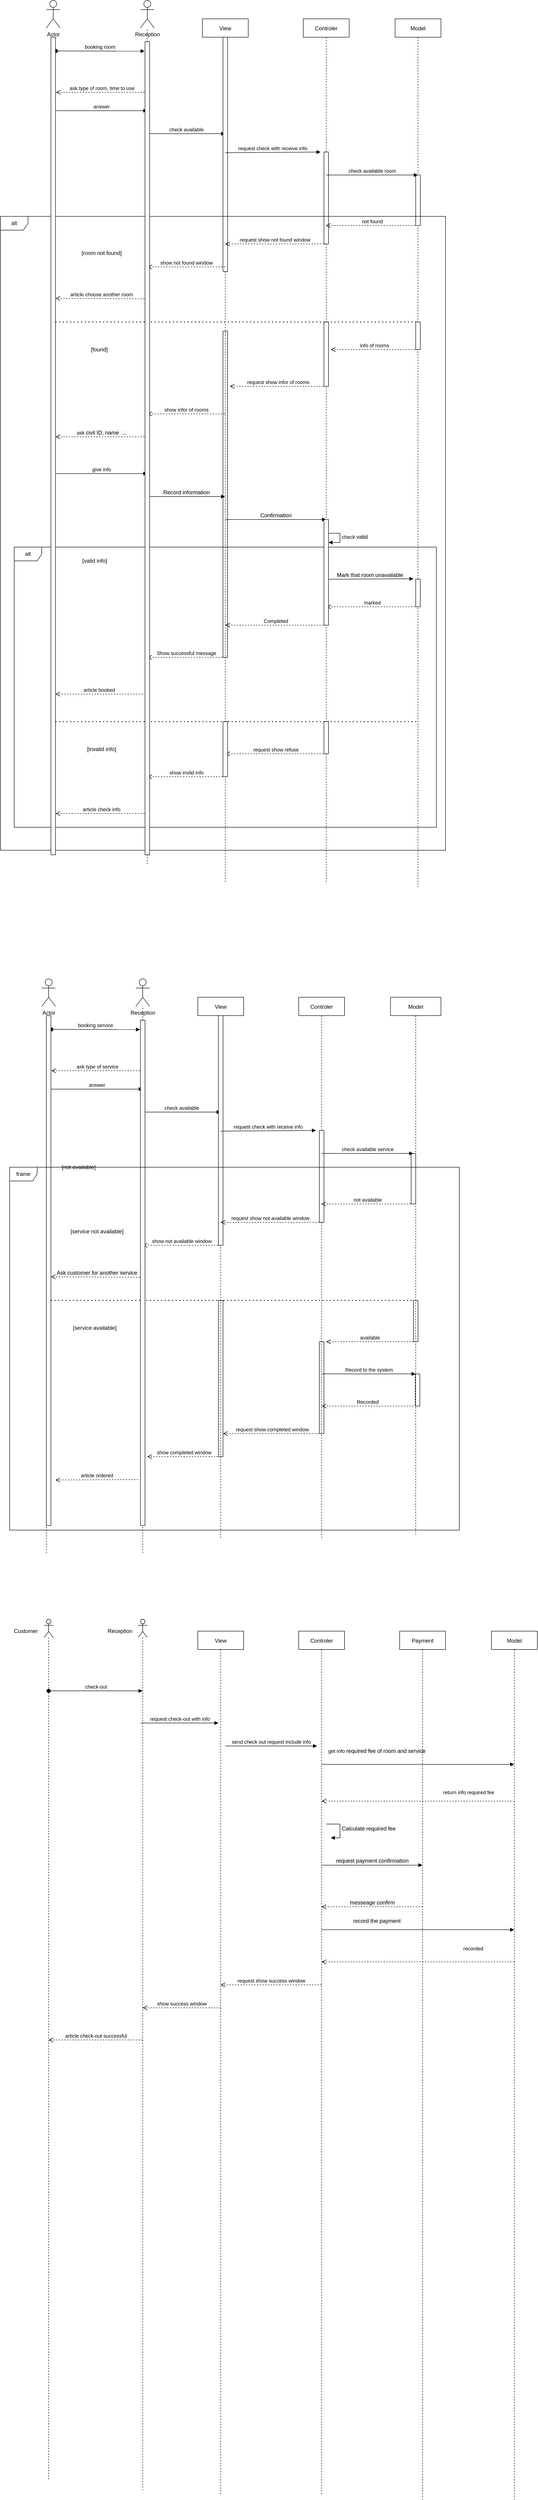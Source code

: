 <mxfile version="14.6.5" type="github">
  <diagram id="kgpKYQtTHZ0yAKxKKP6v" name="Page-1">
    <mxGraphModel dx="1389" dy="323" grid="1" gridSize="10" guides="1" tooltips="1" connect="1" arrows="1" fold="1" page="1" pageScale="1" pageWidth="850" pageHeight="1100" math="0" shadow="0">
      <root>
        <mxCell id="0" />
        <mxCell id="1" parent="0" />
        <mxCell id="3nuBFxr9cyL0pnOWT2aG-1" value="View" style="shape=umlLifeline;perimeter=lifelinePerimeter;container=1;collapsible=0;recursiveResize=0;rounded=0;shadow=0;strokeWidth=1;" parent="1" vertex="1">
          <mxGeometry x="120" y="80" width="100" height="1880" as="geometry" />
        </mxCell>
        <mxCell id="XMhn7jzWNxRffur_yB8t-52" value="check&amp;nbsp;available" style="html=1;verticalAlign=bottom;endArrow=block;" edge="1" parent="3nuBFxr9cyL0pnOWT2aG-1">
          <mxGeometry width="80" relative="1" as="geometry">
            <mxPoint x="-120" y="250" as="sourcePoint" />
            <mxPoint x="49.5" y="250.0" as="targetPoint" />
          </mxGeometry>
        </mxCell>
        <mxCell id="XMhn7jzWNxRffur_yB8t-68" value="request show infor of rooms" style="html=1;verticalAlign=bottom;endArrow=open;dashed=1;endSize=8;" edge="1" parent="3nuBFxr9cyL0pnOWT2aG-1" source="3nuBFxr9cyL0pnOWT2aG-5">
          <mxGeometry relative="1" as="geometry">
            <mxPoint x="250" y="800" as="sourcePoint" />
            <mxPoint x="60" y="800" as="targetPoint" />
          </mxGeometry>
        </mxCell>
        <mxCell id="XMhn7jzWNxRffur_yB8t-108" value="" style="html=1;points=[];perimeter=orthogonalPerimeter;" vertex="1" parent="3nuBFxr9cyL0pnOWT2aG-1">
          <mxGeometry x="45" y="40" width="10" height="510" as="geometry" />
        </mxCell>
        <mxCell id="3nuBFxr9cyL0pnOWT2aG-5" value="Controler" style="shape=umlLifeline;perimeter=lifelinePerimeter;container=1;collapsible=0;recursiveResize=0;rounded=0;shadow=0;strokeWidth=1;" parent="1" vertex="1">
          <mxGeometry x="340" y="80" width="100" height="1880" as="geometry" />
        </mxCell>
        <mxCell id="XMhn7jzWNxRffur_yB8t-75" value="&lt;div style=&quot;text-align: center&quot;&gt;check &lt;span style=&quot;font-size: 12px ; background-color: rgb(248 , 249 , 250)&quot;&gt;valid&lt;/span&gt;&lt;/div&gt;" style="edgeStyle=orthogonalEdgeStyle;html=1;align=left;spacingLeft=2;endArrow=block;rounded=0;entryX=1;entryY=0;" edge="1" parent="3nuBFxr9cyL0pnOWT2aG-5">
          <mxGeometry relative="1" as="geometry">
            <mxPoint x="50" y="1120" as="sourcePoint" />
            <Array as="points">
              <mxPoint x="80" y="1120" />
            </Array>
            <mxPoint x="55" y="1140" as="targetPoint" />
          </mxGeometry>
        </mxCell>
        <mxCell id="XMhn7jzWNxRffur_yB8t-76" value="&lt;span style=&quot;font-size: 12px ; background-color: rgb(248 , 249 , 250)&quot;&gt;Mark that room unavailable&lt;/span&gt;" style="html=1;verticalAlign=bottom;endArrow=block;" edge="1" parent="3nuBFxr9cyL0pnOWT2aG-5">
          <mxGeometry width="80" relative="1" as="geometry">
            <mxPoint x="50" y="1220" as="sourcePoint" />
            <mxPoint x="240" y="1219" as="targetPoint" />
          </mxGeometry>
        </mxCell>
        <mxCell id="XMhn7jzWNxRffur_yB8t-109" value="" style="html=1;points=[];perimeter=orthogonalPerimeter;" vertex="1" parent="3nuBFxr9cyL0pnOWT2aG-5">
          <mxGeometry x="45" y="290" width="10" height="200" as="geometry" />
        </mxCell>
        <mxCell id="XMhn7jzWNxRffur_yB8t-5" value="Model" style="shape=umlLifeline;perimeter=lifelinePerimeter;container=1;collapsible=0;recursiveResize=0;rounded=0;shadow=0;strokeWidth=1;" vertex="1" parent="1">
          <mxGeometry x="540" y="80" width="100" height="1890" as="geometry" />
        </mxCell>
        <mxCell id="XMhn7jzWNxRffur_yB8t-88" value="" style="endArrow=none;dashed=1;html=1;dashPattern=1 3;strokeWidth=2;" edge="1" parent="XMhn7jzWNxRffur_yB8t-5">
          <mxGeometry width="50" height="50" relative="1" as="geometry">
            <mxPoint x="-740" y="660" as="sourcePoint" />
            <mxPoint x="50" y="660" as="targetPoint" />
          </mxGeometry>
        </mxCell>
        <mxCell id="XMhn7jzWNxRffur_yB8t-110" value="" style="html=1;points=[];perimeter=orthogonalPerimeter;" vertex="1" parent="XMhn7jzWNxRffur_yB8t-5">
          <mxGeometry x="45" y="340" width="10" height="110" as="geometry" />
        </mxCell>
        <mxCell id="XMhn7jzWNxRffur_yB8t-18" value="Reception" style="shape=umlActor;verticalLabelPosition=bottom;verticalAlign=top;html=1;outlineConnect=0;" vertex="1" parent="1">
          <mxGeometry x="-15" y="40" width="30" height="60" as="geometry" />
        </mxCell>
        <mxCell id="XMhn7jzWNxRffur_yB8t-19" value="Actor" style="shape=umlActor;verticalLabelPosition=bottom;verticalAlign=top;html=1;outlineConnect=0;" vertex="1" parent="1">
          <mxGeometry x="-220" y="40" width="30" height="60" as="geometry" />
        </mxCell>
        <mxCell id="XMhn7jzWNxRffur_yB8t-28" value="" style="endArrow=none;dashed=1;html=1;startArrow=none;" edge="1" parent="1">
          <mxGeometry width="50" height="50" relative="1" as="geometry">
            <mxPoint x="-205" y="120" as="sourcePoint" />
            <mxPoint x="-205" y="120" as="targetPoint" />
          </mxGeometry>
        </mxCell>
        <mxCell id="3nuBFxr9cyL0pnOWT2aG-3" value="booking room" style="verticalAlign=bottom;startArrow=oval;endArrow=block;startSize=8;shadow=0;strokeWidth=1;exitX=1.073;exitY=0.102;exitDx=0;exitDy=0;exitPerimeter=0;" parent="1" edge="1">
          <mxGeometry relative="1" as="geometry">
            <mxPoint x="-199.27" y="150.0" as="sourcePoint" />
            <mxPoint x="-6" y="150.3" as="targetPoint" />
          </mxGeometry>
        </mxCell>
        <mxCell id="XMhn7jzWNxRffur_yB8t-31" value="" style="endArrow=none;dashed=1;html=1;startArrow=none;" edge="1" parent="1">
          <mxGeometry width="50" height="50" relative="1" as="geometry">
            <mxPoint y="120" as="sourcePoint" />
            <mxPoint y="120.0" as="targetPoint" />
          </mxGeometry>
        </mxCell>
        <mxCell id="XMhn7jzWNxRffur_yB8t-50" value="ask type of room, time to use" style="html=1;verticalAlign=bottom;endArrow=open;dashed=1;endSize=8;entryX=1.087;entryY=0.205;entryDx=0;entryDy=0;entryPerimeter=0;" edge="1" parent="1">
          <mxGeometry relative="1" as="geometry">
            <mxPoint y="240" as="sourcePoint" />
            <mxPoint x="-199.13" y="240.0" as="targetPoint" />
          </mxGeometry>
        </mxCell>
        <mxCell id="XMhn7jzWNxRffur_yB8t-51" value="answer" style="html=1;verticalAlign=bottom;endArrow=block;exitX=0.967;exitY=0.309;exitDx=0;exitDy=0;exitPerimeter=0;" edge="1" parent="1">
          <mxGeometry width="80" relative="1" as="geometry">
            <mxPoint x="-200.33" y="280.0" as="sourcePoint" />
            <mxPoint y="280" as="targetPoint" />
          </mxGeometry>
        </mxCell>
        <mxCell id="XMhn7jzWNxRffur_yB8t-54" value="" style="endArrow=none;dashed=1;html=1;startArrow=none;" edge="1" parent="1" source="XMhn7jzWNxRffur_yB8t-103" target="XMhn7jzWNxRffur_yB8t-18">
          <mxGeometry width="50" height="50" relative="1" as="geometry">
            <mxPoint y="1920" as="sourcePoint" />
            <mxPoint y="1050" as="targetPoint" />
          </mxGeometry>
        </mxCell>
        <mxCell id="XMhn7jzWNxRffur_yB8t-56" value="" style="endArrow=none;dashed=1;html=1;startArrow=none;" edge="1" parent="1" source="XMhn7jzWNxRffur_yB8t-101">
          <mxGeometry width="50" height="50" relative="1" as="geometry">
            <mxPoint x="-205" y="1900" as="sourcePoint" />
            <mxPoint x="-205" y="120" as="targetPoint" />
          </mxGeometry>
        </mxCell>
        <mxCell id="XMhn7jzWNxRffur_yB8t-59" value="check&amp;nbsp;available room" style="html=1;verticalAlign=bottom;endArrow=block;" edge="1" parent="1">
          <mxGeometry width="80" relative="1" as="geometry">
            <mxPoint x="390" y="420" as="sourcePoint" />
            <mxPoint x="589.5" y="420" as="targetPoint" />
          </mxGeometry>
        </mxCell>
        <mxCell id="XMhn7jzWNxRffur_yB8t-63" value="not found" style="html=1;verticalAlign=bottom;endArrow=open;dashed=1;endSize=8;" edge="1" parent="1">
          <mxGeometry relative="1" as="geometry">
            <mxPoint x="590" y="530" as="sourcePoint" />
            <mxPoint x="389.071" y="530" as="targetPoint" />
          </mxGeometry>
        </mxCell>
        <mxCell id="XMhn7jzWNxRffur_yB8t-64" value="request show not found window" style="html=1;verticalAlign=bottom;endArrow=open;dashed=1;endSize=8;" edge="1" parent="1">
          <mxGeometry relative="1" as="geometry">
            <mxPoint x="385" y="570" as="sourcePoint" />
            <mxPoint x="170" y="570" as="targetPoint" />
          </mxGeometry>
        </mxCell>
        <mxCell id="XMhn7jzWNxRffur_yB8t-65" value="show not found window" style="html=1;verticalAlign=bottom;endArrow=open;dashed=1;endSize=8;" edge="1" parent="1">
          <mxGeometry relative="1" as="geometry">
            <mxPoint x="170" y="620" as="sourcePoint" />
            <mxPoint y="620" as="targetPoint" />
          </mxGeometry>
        </mxCell>
        <mxCell id="XMhn7jzWNxRffur_yB8t-66" value="article choose another room" style="html=1;verticalAlign=bottom;endArrow=open;dashed=1;endSize=8;" edge="1" parent="1">
          <mxGeometry relative="1" as="geometry">
            <mxPoint y="689.57" as="sourcePoint" />
            <mxPoint x="-200" y="688.57" as="targetPoint" />
          </mxGeometry>
        </mxCell>
        <mxCell id="XMhn7jzWNxRffur_yB8t-58" value="request check with receive info" style="html=1;verticalAlign=bottom;endArrow=block;entryX=-0.256;entryY=0.423;entryDx=0;entryDy=0;entryPerimeter=0;" edge="1" parent="1">
          <mxGeometry width="80" relative="1" as="geometry">
            <mxPoint x="170" y="371.45" as="sourcePoint" />
            <mxPoint x="377.44" y="370.0" as="targetPoint" />
          </mxGeometry>
        </mxCell>
        <mxCell id="XMhn7jzWNxRffur_yB8t-67" value="info of rooms" style="html=1;verticalAlign=bottom;endArrow=open;dashed=1;endSize=8;" edge="1" parent="1">
          <mxGeometry relative="1" as="geometry">
            <mxPoint x="590" y="800" as="sourcePoint" />
            <mxPoint x="400" y="800" as="targetPoint" />
          </mxGeometry>
        </mxCell>
        <mxCell id="XMhn7jzWNxRffur_yB8t-69" value="show infor of rooms" style="html=1;verticalAlign=bottom;endArrow=open;dashed=1;endSize=8;" edge="1" parent="1">
          <mxGeometry relative="1" as="geometry">
            <mxPoint x="169.5" y="940" as="sourcePoint" />
            <mxPoint y="940" as="targetPoint" />
          </mxGeometry>
        </mxCell>
        <mxCell id="XMhn7jzWNxRffur_yB8t-70" value="ask&amp;nbsp;&lt;span style=&quot;font-size: 12px ; background-color: rgb(248 , 249 , 250)&quot;&gt;civil ID, name&amp;nbsp; ...&lt;/span&gt;" style="html=1;verticalAlign=bottom;endArrow=open;dashed=1;endSize=8;" edge="1" parent="1">
          <mxGeometry relative="1" as="geometry">
            <mxPoint y="990" as="sourcePoint" />
            <mxPoint x="-200" y="990" as="targetPoint" />
          </mxGeometry>
        </mxCell>
        <mxCell id="XMhn7jzWNxRffur_yB8t-71" value="give info" style="html=1;verticalAlign=bottom;endArrow=block;" edge="1" parent="1">
          <mxGeometry width="80" relative="1" as="geometry">
            <mxPoint x="-200" y="1070" as="sourcePoint" />
            <mxPoint y="1070" as="targetPoint" />
          </mxGeometry>
        </mxCell>
        <mxCell id="XMhn7jzWNxRffur_yB8t-72" value="&lt;span style=&quot;font-size: 12px ; background-color: rgb(248 , 249 , 250)&quot;&gt;Record information&lt;/span&gt;" style="html=1;verticalAlign=bottom;endArrow=block;" edge="1" parent="1" target="3nuBFxr9cyL0pnOWT2aG-1">
          <mxGeometry width="80" relative="1" as="geometry">
            <mxPoint y="1120" as="sourcePoint" />
            <mxPoint x="80" y="1120" as="targetPoint" />
          </mxGeometry>
        </mxCell>
        <mxCell id="XMhn7jzWNxRffur_yB8t-73" value="&lt;span style=&quot;font-size: 12px ; background-color: rgb(248 , 249 , 250)&quot;&gt;Confirmation&lt;/span&gt;" style="html=1;verticalAlign=bottom;endArrow=block;" edge="1" parent="1" target="3nuBFxr9cyL0pnOWT2aG-5">
          <mxGeometry width="80" relative="1" as="geometry">
            <mxPoint x="170" y="1170" as="sourcePoint" />
            <mxPoint x="250" y="1170" as="targetPoint" />
          </mxGeometry>
        </mxCell>
        <mxCell id="XMhn7jzWNxRffur_yB8t-78" value="marked" style="html=1;verticalAlign=bottom;endArrow=open;dashed=1;endSize=8;" edge="1" parent="1" target="3nuBFxr9cyL0pnOWT2aG-5">
          <mxGeometry relative="1" as="geometry">
            <mxPoint x="590" y="1360" as="sourcePoint" />
            <mxPoint x="510" y="1360" as="targetPoint" />
          </mxGeometry>
        </mxCell>
        <mxCell id="XMhn7jzWNxRffur_yB8t-79" value="Completed" style="html=1;verticalAlign=bottom;endArrow=open;dashed=1;endSize=8;" edge="1" parent="1" target="3nuBFxr9cyL0pnOWT2aG-1">
          <mxGeometry relative="1" as="geometry">
            <mxPoint x="390" y="1400" as="sourcePoint" />
            <mxPoint x="310" y="1400" as="targetPoint" />
          </mxGeometry>
        </mxCell>
        <mxCell id="XMhn7jzWNxRffur_yB8t-82" value="Show successful message" style="html=1;verticalAlign=bottom;endArrow=open;dashed=1;endSize=8;" edge="1" parent="1">
          <mxGeometry relative="1" as="geometry">
            <mxPoint x="170" y="1470" as="sourcePoint" />
            <mxPoint y="1470" as="targetPoint" />
          </mxGeometry>
        </mxCell>
        <mxCell id="XMhn7jzWNxRffur_yB8t-83" value="article booked" style="html=1;verticalAlign=bottom;endArrow=open;dashed=1;endSize=8;" edge="1" parent="1">
          <mxGeometry relative="1" as="geometry">
            <mxPoint x="-10" y="1550" as="sourcePoint" />
            <mxPoint x="-200" y="1550" as="targetPoint" />
          </mxGeometry>
        </mxCell>
        <mxCell id="XMhn7jzWNxRffur_yB8t-85" value="request show refuse" style="html=1;verticalAlign=bottom;endArrow=open;dashed=1;endSize=8;" edge="1" parent="1" target="3nuBFxr9cyL0pnOWT2aG-1">
          <mxGeometry relative="1" as="geometry">
            <mxPoint x="390" y="1680" as="sourcePoint" />
            <mxPoint x="310" y="1680" as="targetPoint" />
          </mxGeometry>
        </mxCell>
        <mxCell id="XMhn7jzWNxRffur_yB8t-86" value="show invlid info" style="html=1;verticalAlign=bottom;endArrow=open;dashed=1;endSize=8;" edge="1" parent="1">
          <mxGeometry relative="1" as="geometry">
            <mxPoint x="170.68" y="1730" as="sourcePoint" />
            <mxPoint y="1730" as="targetPoint" />
          </mxGeometry>
        </mxCell>
        <mxCell id="XMhn7jzWNxRffur_yB8t-87" value="article check info" style="html=1;verticalAlign=bottom;endArrow=open;dashed=1;endSize=8;" edge="1" parent="1">
          <mxGeometry relative="1" as="geometry">
            <mxPoint y="1810" as="sourcePoint" />
            <mxPoint x="-200" y="1810" as="targetPoint" />
          </mxGeometry>
        </mxCell>
        <mxCell id="XMhn7jzWNxRffur_yB8t-89" value="" style="endArrow=none;dashed=1;html=1;dashPattern=1 3;strokeWidth=2;" edge="1" parent="1">
          <mxGeometry width="50" height="50" relative="1" as="geometry">
            <mxPoint x="-200" y="1610" as="sourcePoint" />
            <mxPoint x="590" y="1610" as="targetPoint" />
          </mxGeometry>
        </mxCell>
        <mxCell id="XMhn7jzWNxRffur_yB8t-90" value="alt" style="shape=umlFrame;whiteSpace=wrap;html=1;" vertex="1" parent="1">
          <mxGeometry x="-320" y="510" width="970" height="1380" as="geometry" />
        </mxCell>
        <mxCell id="XMhn7jzWNxRffur_yB8t-92" value="[room not found]" style="text;html=1;align=center;verticalAlign=middle;resizable=0;points=[];autosize=1;strokeColor=none;" vertex="1" parent="1">
          <mxGeometry x="-150" y="580" width="100" height="20" as="geometry" />
        </mxCell>
        <mxCell id="XMhn7jzWNxRffur_yB8t-96" value="[found]" style="text;html=1;align=center;verticalAlign=middle;resizable=0;points=[];autosize=1;strokeColor=none;" vertex="1" parent="1">
          <mxGeometry x="-130" y="790" width="50" height="20" as="geometry" />
        </mxCell>
        <mxCell id="XMhn7jzWNxRffur_yB8t-97" value="[valid info]" style="text;html=1;align=center;verticalAlign=middle;resizable=0;points=[];autosize=1;strokeColor=none;" vertex="1" parent="1">
          <mxGeometry x="-150" y="1250" width="70" height="20" as="geometry" />
        </mxCell>
        <mxCell id="XMhn7jzWNxRffur_yB8t-98" value="[invalid info]" style="text;html=1;align=center;verticalAlign=middle;resizable=0;points=[];autosize=1;strokeColor=none;" vertex="1" parent="1">
          <mxGeometry x="-140" y="1660" width="80" height="20" as="geometry" />
        </mxCell>
        <mxCell id="XMhn7jzWNxRffur_yB8t-99" value="alt" style="shape=umlFrame;whiteSpace=wrap;html=1;" vertex="1" parent="1">
          <mxGeometry x="-290" y="1230" width="920" height="610" as="geometry" />
        </mxCell>
        <mxCell id="XMhn7jzWNxRffur_yB8t-101" value="" style="html=1;points=[];perimeter=orthogonalPerimeter;" vertex="1" parent="1">
          <mxGeometry x="-210" y="120" width="10" height="1780" as="geometry" />
        </mxCell>
        <mxCell id="XMhn7jzWNxRffur_yB8t-102" value="" style="endArrow=none;dashed=1;html=1;" edge="1" parent="1" target="XMhn7jzWNxRffur_yB8t-101">
          <mxGeometry width="50" height="50" relative="1" as="geometry">
            <mxPoint x="-205" y="1900" as="sourcePoint" />
            <mxPoint x="-205" y="120.0" as="targetPoint" />
          </mxGeometry>
        </mxCell>
        <mxCell id="XMhn7jzWNxRffur_yB8t-103" value="" style="html=1;points=[];perimeter=orthogonalPerimeter;" vertex="1" parent="1">
          <mxGeometry x="-5" y="130" width="10" height="1770" as="geometry" />
        </mxCell>
        <mxCell id="XMhn7jzWNxRffur_yB8t-104" value="" style="endArrow=none;dashed=1;html=1;" edge="1" parent="1" target="XMhn7jzWNxRffur_yB8t-103">
          <mxGeometry width="50" height="50" relative="1" as="geometry">
            <mxPoint y="1920" as="sourcePoint" />
            <mxPoint y="100.0" as="targetPoint" />
          </mxGeometry>
        </mxCell>
        <mxCell id="XMhn7jzWNxRffur_yB8t-111" value="" style="html=1;points=[];perimeter=orthogonalPerimeter;" vertex="1" parent="1">
          <mxGeometry x="585" y="740" width="10" height="60" as="geometry" />
        </mxCell>
        <mxCell id="XMhn7jzWNxRffur_yB8t-112" value="" style="html=1;points=[];perimeter=orthogonalPerimeter;" vertex="1" parent="1">
          <mxGeometry x="385" y="740" width="10" height="140" as="geometry" />
        </mxCell>
        <mxCell id="XMhn7jzWNxRffur_yB8t-113" value="" style="html=1;points=[];perimeter=orthogonalPerimeter;fillColor=none;" vertex="1" parent="1">
          <mxGeometry x="165" y="760" width="10" height="710" as="geometry" />
        </mxCell>
        <mxCell id="XMhn7jzWNxRffur_yB8t-114" value="" style="html=1;points=[];perimeter=orthogonalPerimeter;" vertex="1" parent="1">
          <mxGeometry x="385" y="1610" width="10" height="70" as="geometry" />
        </mxCell>
        <mxCell id="XMhn7jzWNxRffur_yB8t-115" value="" style="html=1;points=[];perimeter=orthogonalPerimeter;" vertex="1" parent="1">
          <mxGeometry x="165" y="1610" width="10" height="120" as="geometry" />
        </mxCell>
        <mxCell id="XMhn7jzWNxRffur_yB8t-172" value="" style="html=1;points=[];perimeter=orthogonalPerimeter;" vertex="1" parent="1">
          <mxGeometry x="585" y="1300" width="10" height="60" as="geometry" />
        </mxCell>
        <mxCell id="XMhn7jzWNxRffur_yB8t-173" value="" style="html=1;points=[];perimeter=orthogonalPerimeter;" vertex="1" parent="1">
          <mxGeometry x="385" y="1170" width="10" height="230" as="geometry" />
        </mxCell>
        <mxCell id="XMhn7jzWNxRffur_yB8t-174" value="View" style="shape=umlLifeline;perimeter=lifelinePerimeter;container=1;collapsible=0;recursiveResize=0;rounded=0;shadow=0;strokeWidth=1;" vertex="1" parent="1">
          <mxGeometry x="110" y="2210" width="100" height="1180" as="geometry" />
        </mxCell>
        <mxCell id="XMhn7jzWNxRffur_yB8t-175" value="check&amp;nbsp;available" style="html=1;verticalAlign=bottom;endArrow=block;" edge="1" parent="XMhn7jzWNxRffur_yB8t-174">
          <mxGeometry width="80" relative="1" as="geometry">
            <mxPoint x="-120" y="250" as="sourcePoint" />
            <mxPoint x="49.5" y="250.0" as="targetPoint" />
          </mxGeometry>
        </mxCell>
        <mxCell id="XMhn7jzWNxRffur_yB8t-177" value="" style="html=1;points=[];perimeter=orthogonalPerimeter;" vertex="1" parent="XMhn7jzWNxRffur_yB8t-174">
          <mxGeometry x="45" y="40" width="10" height="500" as="geometry" />
        </mxCell>
        <mxCell id="XMhn7jzWNxRffur_yB8t-235" value="request show completed window" style="html=1;verticalAlign=bottom;endArrow=open;dashed=1;endSize=8;" edge="1" parent="XMhn7jzWNxRffur_yB8t-174" source="XMhn7jzWNxRffur_yB8t-178">
          <mxGeometry relative="1" as="geometry">
            <mxPoint x="135" y="950" as="sourcePoint" />
            <mxPoint x="55" y="950" as="targetPoint" />
          </mxGeometry>
        </mxCell>
        <mxCell id="XMhn7jzWNxRffur_yB8t-241" value="" style="html=1;points=[];perimeter=orthogonalPerimeter;fillColor=none;" vertex="1" parent="XMhn7jzWNxRffur_yB8t-174">
          <mxGeometry x="45" y="660" width="10" height="340" as="geometry" />
        </mxCell>
        <mxCell id="XMhn7jzWNxRffur_yB8t-178" value="Controler" style="shape=umlLifeline;perimeter=lifelinePerimeter;container=1;collapsible=0;recursiveResize=0;rounded=0;shadow=0;strokeWidth=1;" vertex="1" parent="1">
          <mxGeometry x="330" y="2210" width="100" height="1180" as="geometry" />
        </mxCell>
        <mxCell id="XMhn7jzWNxRffur_yB8t-181" value="" style="html=1;points=[];perimeter=orthogonalPerimeter;" vertex="1" parent="XMhn7jzWNxRffur_yB8t-178">
          <mxGeometry x="45" y="290" width="10" height="200" as="geometry" />
        </mxCell>
        <mxCell id="XMhn7jzWNxRffur_yB8t-232" value="Record to the system" style="html=1;verticalAlign=bottom;endArrow=block;" edge="1" parent="XMhn7jzWNxRffur_yB8t-178" target="XMhn7jzWNxRffur_yB8t-182">
          <mxGeometry width="80" relative="1" as="geometry">
            <mxPoint x="50" y="820" as="sourcePoint" />
            <mxPoint x="130" y="820" as="targetPoint" />
          </mxGeometry>
        </mxCell>
        <mxCell id="XMhn7jzWNxRffur_yB8t-239" value="" style="html=1;points=[];perimeter=orthogonalPerimeter;fillColor=none;" vertex="1" parent="XMhn7jzWNxRffur_yB8t-178">
          <mxGeometry x="45" y="750" width="10" height="200" as="geometry" />
        </mxCell>
        <mxCell id="XMhn7jzWNxRffur_yB8t-182" value="Model" style="shape=umlLifeline;perimeter=lifelinePerimeter;container=1;collapsible=0;recursiveResize=0;rounded=0;shadow=0;strokeWidth=1;" vertex="1" parent="1">
          <mxGeometry x="530" y="2210" width="110" height="1170" as="geometry" />
        </mxCell>
        <mxCell id="XMhn7jzWNxRffur_yB8t-183" value="" style="endArrow=none;dashed=1;html=1;dashPattern=1 3;strokeWidth=2;" edge="1" parent="XMhn7jzWNxRffur_yB8t-182">
          <mxGeometry width="50" height="50" relative="1" as="geometry">
            <mxPoint x="-740" y="660" as="sourcePoint" />
            <mxPoint x="50" y="660" as="targetPoint" />
          </mxGeometry>
        </mxCell>
        <mxCell id="XMhn7jzWNxRffur_yB8t-184" value="" style="html=1;points=[];perimeter=orthogonalPerimeter;" vertex="1" parent="XMhn7jzWNxRffur_yB8t-182">
          <mxGeometry x="45" y="340" width="10" height="110" as="geometry" />
        </mxCell>
        <mxCell id="XMhn7jzWNxRffur_yB8t-238" value="" style="html=1;points=[];perimeter=orthogonalPerimeter;fillColor=none;" vertex="1" parent="XMhn7jzWNxRffur_yB8t-182">
          <mxGeometry x="50" y="660" width="10" height="90" as="geometry" />
        </mxCell>
        <mxCell id="XMhn7jzWNxRffur_yB8t-240" value="" style="html=1;points=[];perimeter=orthogonalPerimeter;fillColor=none;" vertex="1" parent="XMhn7jzWNxRffur_yB8t-182">
          <mxGeometry x="54" y="820" width="10" height="70" as="geometry" />
        </mxCell>
        <mxCell id="XMhn7jzWNxRffur_yB8t-185" value="Reception" style="shape=umlActor;verticalLabelPosition=bottom;verticalAlign=top;html=1;outlineConnect=0;" vertex="1" parent="1">
          <mxGeometry x="-25" y="2170" width="30" height="60" as="geometry" />
        </mxCell>
        <mxCell id="XMhn7jzWNxRffur_yB8t-186" value="Actor" style="shape=umlActor;verticalLabelPosition=bottom;verticalAlign=top;html=1;outlineConnect=0;" vertex="1" parent="1">
          <mxGeometry x="-230" y="2170" width="30" height="60" as="geometry" />
        </mxCell>
        <mxCell id="XMhn7jzWNxRffur_yB8t-187" value="" style="endArrow=none;dashed=1;html=1;startArrow=none;" edge="1" parent="1">
          <mxGeometry width="50" height="50" relative="1" as="geometry">
            <mxPoint x="-215" y="2250" as="sourcePoint" />
            <mxPoint x="-215" y="2250" as="targetPoint" />
          </mxGeometry>
        </mxCell>
        <mxCell id="XMhn7jzWNxRffur_yB8t-188" value="booking service" style="verticalAlign=bottom;startArrow=oval;endArrow=block;startSize=8;shadow=0;strokeWidth=1;exitX=1.073;exitY=0.102;exitDx=0;exitDy=0;exitPerimeter=0;" edge="1" parent="1">
          <mxGeometry relative="1" as="geometry">
            <mxPoint x="-209.27" y="2280.0" as="sourcePoint" />
            <mxPoint x="-16" y="2280.3" as="targetPoint" />
          </mxGeometry>
        </mxCell>
        <mxCell id="XMhn7jzWNxRffur_yB8t-189" value="" style="endArrow=none;dashed=1;html=1;startArrow=none;" edge="1" parent="1">
          <mxGeometry width="50" height="50" relative="1" as="geometry">
            <mxPoint x="-10" y="2250" as="sourcePoint" />
            <mxPoint x="-10" y="2250" as="targetPoint" />
          </mxGeometry>
        </mxCell>
        <mxCell id="XMhn7jzWNxRffur_yB8t-190" value="ask type of service" style="html=1;verticalAlign=bottom;endArrow=open;dashed=1;endSize=8;entryX=1.087;entryY=0.205;entryDx=0;entryDy=0;entryPerimeter=0;" edge="1" parent="1">
          <mxGeometry relative="1" as="geometry">
            <mxPoint x="-10" y="2370" as="sourcePoint" />
            <mxPoint x="-209.13" y="2370" as="targetPoint" />
          </mxGeometry>
        </mxCell>
        <mxCell id="XMhn7jzWNxRffur_yB8t-191" value="answer" style="html=1;verticalAlign=bottom;endArrow=block;exitX=0.967;exitY=0.309;exitDx=0;exitDy=0;exitPerimeter=0;" edge="1" parent="1">
          <mxGeometry width="80" relative="1" as="geometry">
            <mxPoint x="-210.33" y="2410" as="sourcePoint" />
            <mxPoint x="-10" y="2410" as="targetPoint" />
          </mxGeometry>
        </mxCell>
        <mxCell id="XMhn7jzWNxRffur_yB8t-192" value="" style="endArrow=none;dashed=1;html=1;startArrow=none;" edge="1" parent="1" source="XMhn7jzWNxRffur_yB8t-222" target="XMhn7jzWNxRffur_yB8t-185">
          <mxGeometry width="50" height="50" relative="1" as="geometry">
            <mxPoint x="-10" y="4050" as="sourcePoint" />
            <mxPoint x="-10" y="3180" as="targetPoint" />
          </mxGeometry>
        </mxCell>
        <mxCell id="XMhn7jzWNxRffur_yB8t-193" value="" style="endArrow=none;dashed=1;html=1;startArrow=none;" edge="1" parent="1" source="XMhn7jzWNxRffur_yB8t-220">
          <mxGeometry width="50" height="50" relative="1" as="geometry">
            <mxPoint x="-215" y="4030" as="sourcePoint" />
            <mxPoint x="-215" y="2250" as="targetPoint" />
          </mxGeometry>
        </mxCell>
        <mxCell id="XMhn7jzWNxRffur_yB8t-194" value="check&amp;nbsp;available service" style="html=1;verticalAlign=bottom;endArrow=block;" edge="1" parent="1">
          <mxGeometry width="80" relative="1" as="geometry">
            <mxPoint x="380" y="2550" as="sourcePoint" />
            <mxPoint x="579.5" y="2550" as="targetPoint" />
          </mxGeometry>
        </mxCell>
        <mxCell id="XMhn7jzWNxRffur_yB8t-195" value="not&amp;nbsp;available" style="html=1;verticalAlign=bottom;endArrow=open;dashed=1;endSize=8;" edge="1" parent="1">
          <mxGeometry relative="1" as="geometry">
            <mxPoint x="580" y="2660" as="sourcePoint" />
            <mxPoint x="379.071" y="2660" as="targetPoint" />
          </mxGeometry>
        </mxCell>
        <mxCell id="XMhn7jzWNxRffur_yB8t-196" value="request show not&amp;nbsp;available window" style="html=1;verticalAlign=bottom;endArrow=open;dashed=1;endSize=8;" edge="1" parent="1">
          <mxGeometry relative="1" as="geometry">
            <mxPoint x="375" y="2700" as="sourcePoint" />
            <mxPoint x="160" y="2700" as="targetPoint" />
          </mxGeometry>
        </mxCell>
        <mxCell id="XMhn7jzWNxRffur_yB8t-197" value="show not&amp;nbsp;available window" style="html=1;verticalAlign=bottom;endArrow=open;dashed=1;endSize=8;" edge="1" parent="1">
          <mxGeometry relative="1" as="geometry">
            <mxPoint x="160" y="2750" as="sourcePoint" />
            <mxPoint x="-10" y="2750" as="targetPoint" />
          </mxGeometry>
        </mxCell>
        <mxCell id="XMhn7jzWNxRffur_yB8t-198" value="&lt;span style=&quot;font-size: 12px ; background-color: rgb(248 , 249 , 250)&quot;&gt;Ask customer for another service&lt;/span&gt;" style="html=1;verticalAlign=bottom;endArrow=open;dashed=1;endSize=8;" edge="1" parent="1">
          <mxGeometry relative="1" as="geometry">
            <mxPoint x="-10" y="2819.57" as="sourcePoint" />
            <mxPoint x="-210" y="2818.57" as="targetPoint" />
          </mxGeometry>
        </mxCell>
        <mxCell id="XMhn7jzWNxRffur_yB8t-199" value="request check with receive info" style="html=1;verticalAlign=bottom;endArrow=block;entryX=-0.256;entryY=0.423;entryDx=0;entryDy=0;entryPerimeter=0;" edge="1" parent="1">
          <mxGeometry width="80" relative="1" as="geometry">
            <mxPoint x="160" y="2501.45" as="sourcePoint" />
            <mxPoint x="367.44" y="2500" as="targetPoint" />
          </mxGeometry>
        </mxCell>
        <mxCell id="XMhn7jzWNxRffur_yB8t-215" value="[service not&amp;nbsp;available]" style="text;html=1;align=center;verticalAlign=middle;resizable=0;points=[];autosize=1;strokeColor=none;" vertex="1" parent="1">
          <mxGeometry x="-175" y="2710" width="130" height="20" as="geometry" />
        </mxCell>
        <mxCell id="XMhn7jzWNxRffur_yB8t-216" value="[service available]" style="text;html=1;align=center;verticalAlign=middle;resizable=0;points=[];autosize=1;strokeColor=none;" vertex="1" parent="1">
          <mxGeometry x="-170" y="2920" width="110" height="20" as="geometry" />
        </mxCell>
        <mxCell id="XMhn7jzWNxRffur_yB8t-220" value="" style="html=1;points=[];perimeter=orthogonalPerimeter;" vertex="1" parent="1">
          <mxGeometry x="-220" y="2250" width="10" height="1110" as="geometry" />
        </mxCell>
        <mxCell id="XMhn7jzWNxRffur_yB8t-221" value="" style="endArrow=none;dashed=1;html=1;" edge="1" parent="1" target="XMhn7jzWNxRffur_yB8t-220">
          <mxGeometry width="50" height="50" relative="1" as="geometry">
            <mxPoint x="-220" y="3420" as="sourcePoint" />
            <mxPoint x="-215" y="2250" as="targetPoint" />
          </mxGeometry>
        </mxCell>
        <mxCell id="XMhn7jzWNxRffur_yB8t-222" value="" style="html=1;points=[];perimeter=orthogonalPerimeter;" vertex="1" parent="1">
          <mxGeometry x="-15" y="2260" width="10" height="1100" as="geometry" />
        </mxCell>
        <mxCell id="XMhn7jzWNxRffur_yB8t-223" value="" style="endArrow=none;dashed=1;html=1;" edge="1" parent="1" target="XMhn7jzWNxRffur_yB8t-222">
          <mxGeometry width="50" height="50" relative="1" as="geometry">
            <mxPoint x="-10" y="3420" as="sourcePoint" />
            <mxPoint x="-10" y="2230" as="targetPoint" />
          </mxGeometry>
        </mxCell>
        <mxCell id="XMhn7jzWNxRffur_yB8t-231" value="available" style="html=1;verticalAlign=bottom;endArrow=open;dashed=1;endSize=8;" edge="1" parent="1">
          <mxGeometry relative="1" as="geometry">
            <mxPoint x="580" y="2960" as="sourcePoint" />
            <mxPoint x="390" y="2960" as="targetPoint" />
          </mxGeometry>
        </mxCell>
        <mxCell id="XMhn7jzWNxRffur_yB8t-234" value="Recorded" style="html=1;verticalAlign=bottom;endArrow=open;dashed=1;endSize=8;" edge="1" parent="1" target="XMhn7jzWNxRffur_yB8t-178">
          <mxGeometry relative="1" as="geometry">
            <mxPoint x="580" y="3100" as="sourcePoint" />
            <mxPoint x="500" y="3100" as="targetPoint" />
          </mxGeometry>
        </mxCell>
        <mxCell id="XMhn7jzWNxRffur_yB8t-236" value="show completed window" style="html=1;verticalAlign=bottom;endArrow=open;dashed=1;endSize=8;" edge="1" parent="1">
          <mxGeometry relative="1" as="geometry">
            <mxPoint x="160" y="3210" as="sourcePoint" />
            <mxPoint y="3210" as="targetPoint" />
          </mxGeometry>
        </mxCell>
        <mxCell id="XMhn7jzWNxRffur_yB8t-237" value="article ordered" style="html=1;verticalAlign=bottom;endArrow=open;dashed=1;endSize=8;" edge="1" parent="1">
          <mxGeometry relative="1" as="geometry">
            <mxPoint x="-20" y="3260" as="sourcePoint" />
            <mxPoint x="-200" y="3261" as="targetPoint" />
          </mxGeometry>
        </mxCell>
        <mxCell id="XMhn7jzWNxRffur_yB8t-242" value="frame" style="shape=umlFrame;whiteSpace=wrap;html=1;fillColor=none;" vertex="1" parent="1">
          <mxGeometry x="-300" y="2580" width="980" height="790" as="geometry" />
        </mxCell>
        <mxCell id="XMhn7jzWNxRffur_yB8t-243" value="[not available]" style="text;html=1;align=center;verticalAlign=middle;resizable=0;points=[];autosize=1;strokeColor=none;" vertex="1" parent="1">
          <mxGeometry x="-195" y="2570" width="90" height="20" as="geometry" />
        </mxCell>
        <mxCell id="XMhn7jzWNxRffur_yB8t-258" value="View" style="shape=umlLifeline;perimeter=lifelinePerimeter;container=1;collapsible=0;recursiveResize=0;rounded=0;shadow=0;strokeWidth=1;" vertex="1" parent="1">
          <mxGeometry x="110" y="3590" width="100" height="1880" as="geometry" />
        </mxCell>
        <mxCell id="XMhn7jzWNxRffur_yB8t-276" value="send check out request include info" style="html=1;verticalAlign=bottom;endArrow=block;" edge="1" parent="XMhn7jzWNxRffur_yB8t-258">
          <mxGeometry width="80" relative="1" as="geometry">
            <mxPoint x="60" y="250" as="sourcePoint" />
            <mxPoint x="260" y="250" as="targetPoint" />
          </mxGeometry>
        </mxCell>
        <mxCell id="XMhn7jzWNxRffur_yB8t-262" value="Controler" style="shape=umlLifeline;perimeter=lifelinePerimeter;container=1;collapsible=0;recursiveResize=0;rounded=0;shadow=0;strokeWidth=1;" vertex="1" parent="1">
          <mxGeometry x="330" y="3590" width="100" height="1880" as="geometry" />
        </mxCell>
        <mxCell id="XMhn7jzWNxRffur_yB8t-277" value="get info&amp;nbsp;&lt;span style=&quot;font-size: 12px ; background-color: rgb(248 , 249 , 250)&quot;&gt;required fee of room and service&lt;/span&gt;" style="html=1;verticalAlign=bottom;endArrow=block;" edge="1" parent="XMhn7jzWNxRffur_yB8t-262" target="XMhn7jzWNxRffur_yB8t-266">
          <mxGeometry x="-0.428" y="20" width="80" relative="1" as="geometry">
            <mxPoint x="50" y="290" as="sourcePoint" />
            <mxPoint x="130" y="290" as="targetPoint" />
            <mxPoint as="offset" />
          </mxGeometry>
        </mxCell>
        <mxCell id="XMhn7jzWNxRffur_yB8t-281" value="&lt;span style=&quot;font-size: 12px ; text-align: center ; background-color: rgb(248 , 249 , 250)&quot;&gt;Calculate required fee&lt;/span&gt;" style="edgeStyle=orthogonalEdgeStyle;html=1;align=left;spacingLeft=2;endArrow=block;rounded=0;entryX=1;entryY=0;" edge="1" parent="XMhn7jzWNxRffur_yB8t-262">
          <mxGeometry relative="1" as="geometry">
            <mxPoint x="60" y="420" as="sourcePoint" />
            <Array as="points">
              <mxPoint x="90" y="420" />
            </Array>
            <mxPoint x="70" y="450" as="targetPoint" />
          </mxGeometry>
        </mxCell>
        <mxCell id="XMhn7jzWNxRffur_yB8t-284" value="&lt;span style=&quot;font-size: 12px ; background-color: rgb(248 , 249 , 250)&quot;&gt;record the payment&lt;/span&gt;" style="html=1;verticalAlign=bottom;endArrow=block;" edge="1" parent="XMhn7jzWNxRffur_yB8t-262" target="XMhn7jzWNxRffur_yB8t-266">
          <mxGeometry x="-0.428" y="10" width="80" relative="1" as="geometry">
            <mxPoint x="50" y="650" as="sourcePoint" />
            <mxPoint x="130" y="650" as="targetPoint" />
            <mxPoint as="offset" />
          </mxGeometry>
        </mxCell>
        <mxCell id="XMhn7jzWNxRffur_yB8t-266" value="Model" style="shape=umlLifeline;perimeter=lifelinePerimeter;container=1;collapsible=0;recursiveResize=0;rounded=0;shadow=0;strokeWidth=1;" vertex="1" parent="1">
          <mxGeometry x="750" y="3590" width="100" height="1890" as="geometry" />
        </mxCell>
        <mxCell id="XMhn7jzWNxRffur_yB8t-271" value="" style="shape=umlLifeline;participant=umlActor;perimeter=lifelinePerimeter;whiteSpace=wrap;html=1;container=1;collapsible=0;recursiveResize=0;verticalAlign=top;spacingTop=36;outlineConnect=0;fillColor=none;" vertex="1" parent="1">
          <mxGeometry x="-225" y="3564" width="20" height="1876" as="geometry" />
        </mxCell>
        <mxCell id="XMhn7jzWNxRffur_yB8t-272" value="Customer" style="text;html=1;align=center;verticalAlign=middle;resizable=0;points=[];autosize=1;strokeColor=none;" vertex="1" parent="1">
          <mxGeometry x="-300" y="3580" width="70" height="20" as="geometry" />
        </mxCell>
        <mxCell id="XMhn7jzWNxRffur_yB8t-273" value="" style="shape=umlLifeline;participant=umlActor;perimeter=lifelinePerimeter;whiteSpace=wrap;html=1;container=1;collapsible=0;recursiveResize=0;verticalAlign=top;spacingTop=36;outlineConnect=0;fillColor=none;" vertex="1" parent="1">
          <mxGeometry x="-20" y="3564" width="20" height="1896" as="geometry" />
        </mxCell>
        <mxCell id="XMhn7jzWNxRffur_yB8t-274" value="Reception" style="text;html=1;align=center;verticalAlign=middle;resizable=0;points=[];autosize=1;strokeColor=none;" vertex="1" parent="1">
          <mxGeometry x="-95" y="3580" width="70" height="20" as="geometry" />
        </mxCell>
        <mxCell id="XMhn7jzWNxRffur_yB8t-275" value="check-out" style="html=1;verticalAlign=bottom;startArrow=oval;startFill=1;endArrow=block;startSize=8;" edge="1" parent="1" target="XMhn7jzWNxRffur_yB8t-273">
          <mxGeometry width="60" relative="1" as="geometry">
            <mxPoint x="-215" y="3720" as="sourcePoint" />
            <mxPoint x="-45" y="3720" as="targetPoint" />
          </mxGeometry>
        </mxCell>
        <mxCell id="XMhn7jzWNxRffur_yB8t-259" value="request check-out with info" style="html=1;verticalAlign=bottom;endArrow=block;" edge="1" parent="1">
          <mxGeometry width="80" relative="1" as="geometry">
            <mxPoint x="-14.5" y="3790" as="sourcePoint" />
            <mxPoint x="155" y="3790" as="targetPoint" />
          </mxGeometry>
        </mxCell>
        <mxCell id="XMhn7jzWNxRffur_yB8t-278" value="Payment" style="shape=umlLifeline;perimeter=lifelinePerimeter;container=1;collapsible=0;recursiveResize=0;rounded=0;shadow=0;strokeWidth=1;" vertex="1" parent="1">
          <mxGeometry x="550" y="3590" width="100" height="1890" as="geometry" />
        </mxCell>
        <mxCell id="XMhn7jzWNxRffur_yB8t-279" value="return info&amp;nbsp;required fee" style="html=1;verticalAlign=bottom;endArrow=open;dashed=1;endSize=8;" edge="1" parent="1" target="XMhn7jzWNxRffur_yB8t-262">
          <mxGeometry x="-0.524" y="-10" relative="1" as="geometry">
            <mxPoint x="800" y="3960" as="sourcePoint" />
            <mxPoint x="720" y="3960" as="targetPoint" />
            <mxPoint as="offset" />
          </mxGeometry>
        </mxCell>
        <mxCell id="XMhn7jzWNxRffur_yB8t-282" value="&lt;span style=&quot;font-size: 12px ; background-color: rgb(248 , 249 , 250)&quot;&gt;request payment confirmation&lt;/span&gt;" style="html=1;verticalAlign=bottom;endArrow=block;exitX=0.5;exitY=0.271;exitDx=0;exitDy=0;exitPerimeter=0;" edge="1" parent="1" source="XMhn7jzWNxRffur_yB8t-262" target="XMhn7jzWNxRffur_yB8t-278">
          <mxGeometry width="80" relative="1" as="geometry">
            <mxPoint x="390" y="4100" as="sourcePoint" />
            <mxPoint x="470" y="4100" as="targetPoint" />
          </mxGeometry>
        </mxCell>
        <mxCell id="XMhn7jzWNxRffur_yB8t-283" value="&lt;span style=&quot;font-size: 12px ; background-color: rgb(248 , 249 , 250)&quot;&gt;messeage confirm&lt;/span&gt;" style="html=1;verticalAlign=bottom;endArrow=open;dashed=1;endSize=8;" edge="1" parent="1" target="XMhn7jzWNxRffur_yB8t-262">
          <mxGeometry relative="1" as="geometry">
            <mxPoint x="600" y="4190" as="sourcePoint" />
            <mxPoint x="520" y="4190" as="targetPoint" />
          </mxGeometry>
        </mxCell>
        <mxCell id="XMhn7jzWNxRffur_yB8t-285" value="recorded" style="html=1;verticalAlign=bottom;endArrow=open;dashed=1;endSize=8;" edge="1" parent="1" target="XMhn7jzWNxRffur_yB8t-262">
          <mxGeometry x="-0.572" y="-20" relative="1" as="geometry">
            <mxPoint x="800" y="4310" as="sourcePoint" />
            <mxPoint x="720" y="4310" as="targetPoint" />
            <mxPoint as="offset" />
          </mxGeometry>
        </mxCell>
        <mxCell id="XMhn7jzWNxRffur_yB8t-286" value="request show success window" style="html=1;verticalAlign=bottom;endArrow=open;dashed=1;endSize=8;" edge="1" parent="1" target="XMhn7jzWNxRffur_yB8t-258">
          <mxGeometry relative="1" as="geometry">
            <mxPoint x="380" y="4360" as="sourcePoint" />
            <mxPoint x="300" y="4360" as="targetPoint" />
          </mxGeometry>
        </mxCell>
        <mxCell id="XMhn7jzWNxRffur_yB8t-288" value="show success window" style="html=1;verticalAlign=bottom;endArrow=open;dashed=1;endSize=8;" edge="1" parent="1" target="XMhn7jzWNxRffur_yB8t-273">
          <mxGeometry relative="1" as="geometry">
            <mxPoint x="160" y="4410" as="sourcePoint" />
            <mxPoint x="80" y="4410" as="targetPoint" />
          </mxGeometry>
        </mxCell>
        <mxCell id="XMhn7jzWNxRffur_yB8t-289" value="article check-out successful" style="html=1;verticalAlign=bottom;endArrow=open;dashed=1;endSize=8;" edge="1" parent="1" target="XMhn7jzWNxRffur_yB8t-271">
          <mxGeometry relative="1" as="geometry">
            <mxPoint x="-10" y="4480" as="sourcePoint" />
            <mxPoint x="-90" y="4480" as="targetPoint" />
          </mxGeometry>
        </mxCell>
      </root>
    </mxGraphModel>
  </diagram>
</mxfile>
